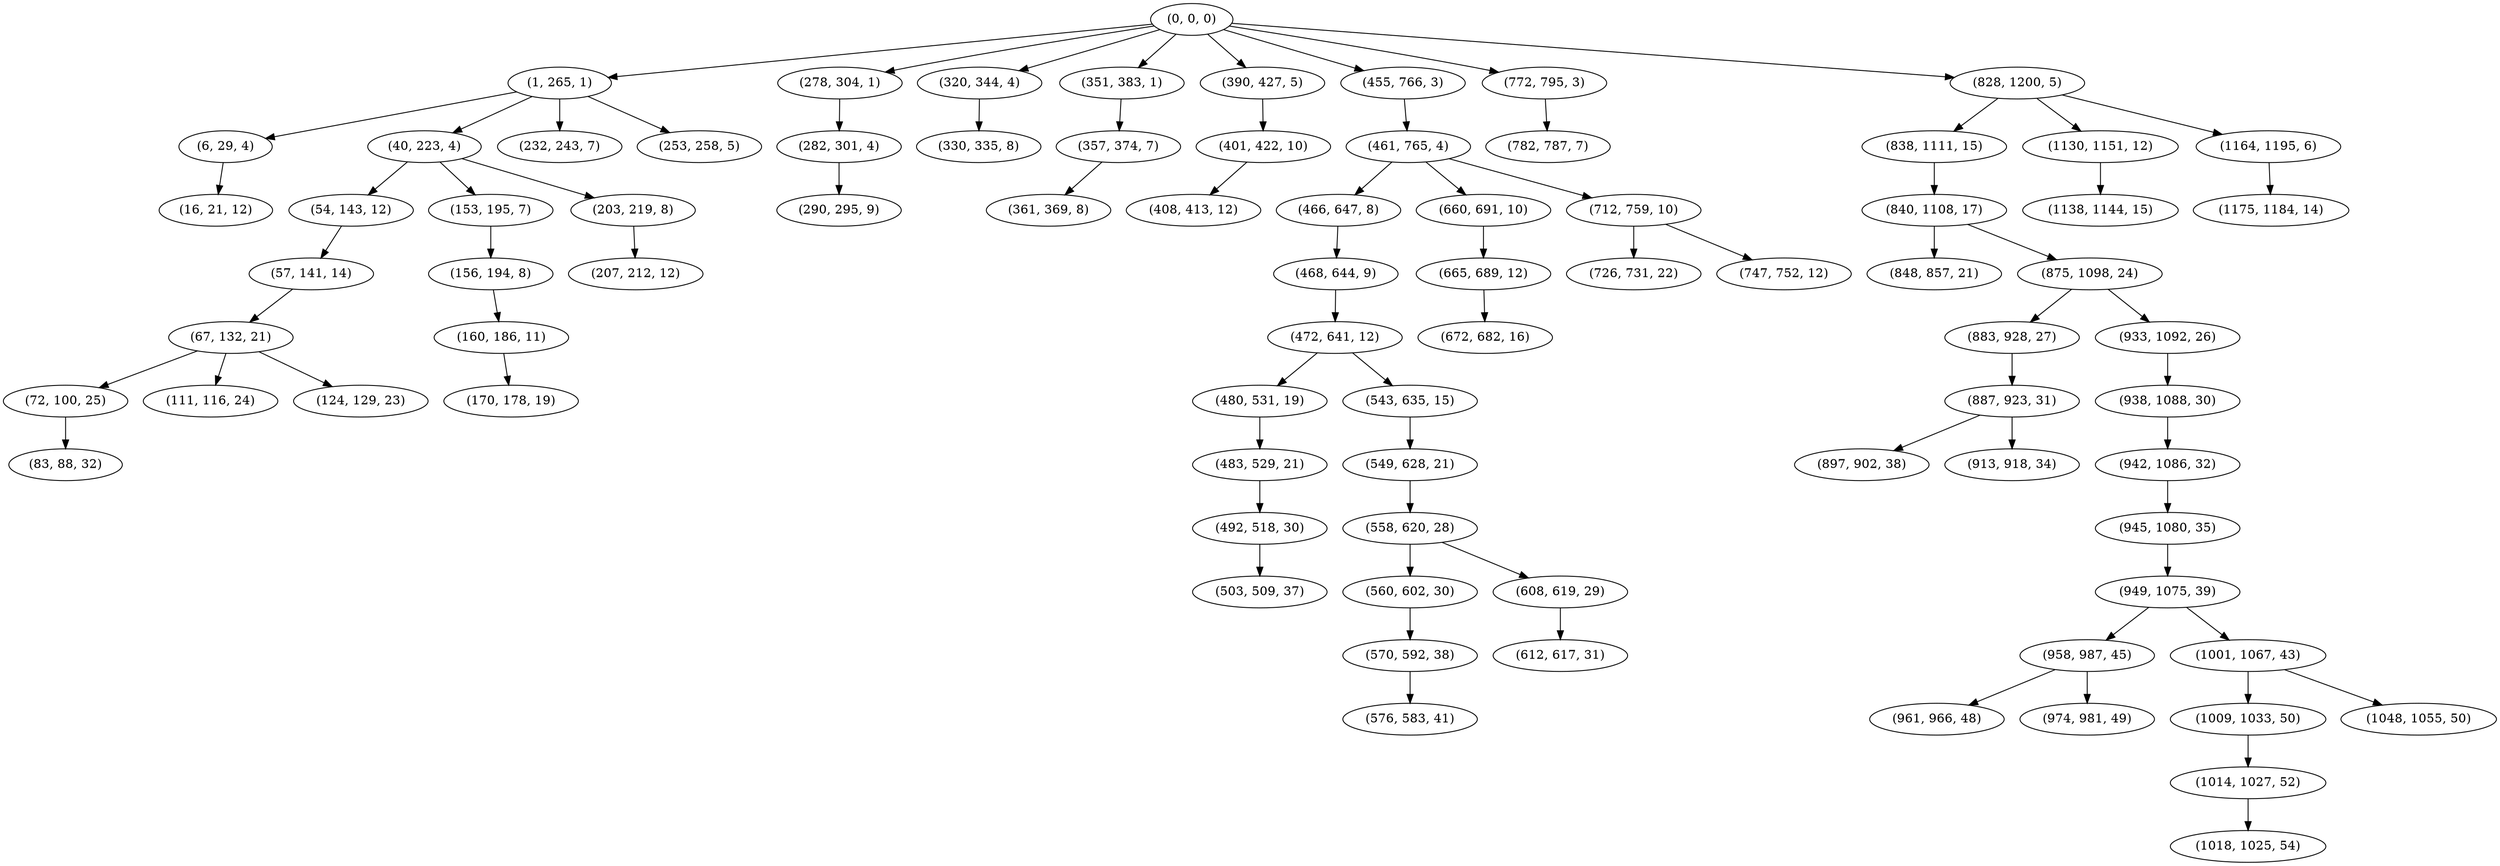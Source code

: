 digraph tree {
    "(0, 0, 0)";
    "(1, 265, 1)";
    "(6, 29, 4)";
    "(16, 21, 12)";
    "(40, 223, 4)";
    "(54, 143, 12)";
    "(57, 141, 14)";
    "(67, 132, 21)";
    "(72, 100, 25)";
    "(83, 88, 32)";
    "(111, 116, 24)";
    "(124, 129, 23)";
    "(153, 195, 7)";
    "(156, 194, 8)";
    "(160, 186, 11)";
    "(170, 178, 19)";
    "(203, 219, 8)";
    "(207, 212, 12)";
    "(232, 243, 7)";
    "(253, 258, 5)";
    "(278, 304, 1)";
    "(282, 301, 4)";
    "(290, 295, 9)";
    "(320, 344, 4)";
    "(330, 335, 8)";
    "(351, 383, 1)";
    "(357, 374, 7)";
    "(361, 369, 8)";
    "(390, 427, 5)";
    "(401, 422, 10)";
    "(408, 413, 12)";
    "(455, 766, 3)";
    "(461, 765, 4)";
    "(466, 647, 8)";
    "(468, 644, 9)";
    "(472, 641, 12)";
    "(480, 531, 19)";
    "(483, 529, 21)";
    "(492, 518, 30)";
    "(503, 509, 37)";
    "(543, 635, 15)";
    "(549, 628, 21)";
    "(558, 620, 28)";
    "(560, 602, 30)";
    "(570, 592, 38)";
    "(576, 583, 41)";
    "(608, 619, 29)";
    "(612, 617, 31)";
    "(660, 691, 10)";
    "(665, 689, 12)";
    "(672, 682, 16)";
    "(712, 759, 10)";
    "(726, 731, 22)";
    "(747, 752, 12)";
    "(772, 795, 3)";
    "(782, 787, 7)";
    "(828, 1200, 5)";
    "(838, 1111, 15)";
    "(840, 1108, 17)";
    "(848, 857, 21)";
    "(875, 1098, 24)";
    "(883, 928, 27)";
    "(887, 923, 31)";
    "(897, 902, 38)";
    "(913, 918, 34)";
    "(933, 1092, 26)";
    "(938, 1088, 30)";
    "(942, 1086, 32)";
    "(945, 1080, 35)";
    "(949, 1075, 39)";
    "(958, 987, 45)";
    "(961, 966, 48)";
    "(974, 981, 49)";
    "(1001, 1067, 43)";
    "(1009, 1033, 50)";
    "(1014, 1027, 52)";
    "(1018, 1025, 54)";
    "(1048, 1055, 50)";
    "(1130, 1151, 12)";
    "(1138, 1144, 15)";
    "(1164, 1195, 6)";
    "(1175, 1184, 14)";
    "(0, 0, 0)" -> "(1, 265, 1)";
    "(0, 0, 0)" -> "(278, 304, 1)";
    "(0, 0, 0)" -> "(320, 344, 4)";
    "(0, 0, 0)" -> "(351, 383, 1)";
    "(0, 0, 0)" -> "(390, 427, 5)";
    "(0, 0, 0)" -> "(455, 766, 3)";
    "(0, 0, 0)" -> "(772, 795, 3)";
    "(0, 0, 0)" -> "(828, 1200, 5)";
    "(1, 265, 1)" -> "(6, 29, 4)";
    "(1, 265, 1)" -> "(40, 223, 4)";
    "(1, 265, 1)" -> "(232, 243, 7)";
    "(1, 265, 1)" -> "(253, 258, 5)";
    "(6, 29, 4)" -> "(16, 21, 12)";
    "(40, 223, 4)" -> "(54, 143, 12)";
    "(40, 223, 4)" -> "(153, 195, 7)";
    "(40, 223, 4)" -> "(203, 219, 8)";
    "(54, 143, 12)" -> "(57, 141, 14)";
    "(57, 141, 14)" -> "(67, 132, 21)";
    "(67, 132, 21)" -> "(72, 100, 25)";
    "(67, 132, 21)" -> "(111, 116, 24)";
    "(67, 132, 21)" -> "(124, 129, 23)";
    "(72, 100, 25)" -> "(83, 88, 32)";
    "(153, 195, 7)" -> "(156, 194, 8)";
    "(156, 194, 8)" -> "(160, 186, 11)";
    "(160, 186, 11)" -> "(170, 178, 19)";
    "(203, 219, 8)" -> "(207, 212, 12)";
    "(278, 304, 1)" -> "(282, 301, 4)";
    "(282, 301, 4)" -> "(290, 295, 9)";
    "(320, 344, 4)" -> "(330, 335, 8)";
    "(351, 383, 1)" -> "(357, 374, 7)";
    "(357, 374, 7)" -> "(361, 369, 8)";
    "(390, 427, 5)" -> "(401, 422, 10)";
    "(401, 422, 10)" -> "(408, 413, 12)";
    "(455, 766, 3)" -> "(461, 765, 4)";
    "(461, 765, 4)" -> "(466, 647, 8)";
    "(461, 765, 4)" -> "(660, 691, 10)";
    "(461, 765, 4)" -> "(712, 759, 10)";
    "(466, 647, 8)" -> "(468, 644, 9)";
    "(468, 644, 9)" -> "(472, 641, 12)";
    "(472, 641, 12)" -> "(480, 531, 19)";
    "(472, 641, 12)" -> "(543, 635, 15)";
    "(480, 531, 19)" -> "(483, 529, 21)";
    "(483, 529, 21)" -> "(492, 518, 30)";
    "(492, 518, 30)" -> "(503, 509, 37)";
    "(543, 635, 15)" -> "(549, 628, 21)";
    "(549, 628, 21)" -> "(558, 620, 28)";
    "(558, 620, 28)" -> "(560, 602, 30)";
    "(558, 620, 28)" -> "(608, 619, 29)";
    "(560, 602, 30)" -> "(570, 592, 38)";
    "(570, 592, 38)" -> "(576, 583, 41)";
    "(608, 619, 29)" -> "(612, 617, 31)";
    "(660, 691, 10)" -> "(665, 689, 12)";
    "(665, 689, 12)" -> "(672, 682, 16)";
    "(712, 759, 10)" -> "(726, 731, 22)";
    "(712, 759, 10)" -> "(747, 752, 12)";
    "(772, 795, 3)" -> "(782, 787, 7)";
    "(828, 1200, 5)" -> "(838, 1111, 15)";
    "(828, 1200, 5)" -> "(1130, 1151, 12)";
    "(828, 1200, 5)" -> "(1164, 1195, 6)";
    "(838, 1111, 15)" -> "(840, 1108, 17)";
    "(840, 1108, 17)" -> "(848, 857, 21)";
    "(840, 1108, 17)" -> "(875, 1098, 24)";
    "(875, 1098, 24)" -> "(883, 928, 27)";
    "(875, 1098, 24)" -> "(933, 1092, 26)";
    "(883, 928, 27)" -> "(887, 923, 31)";
    "(887, 923, 31)" -> "(897, 902, 38)";
    "(887, 923, 31)" -> "(913, 918, 34)";
    "(933, 1092, 26)" -> "(938, 1088, 30)";
    "(938, 1088, 30)" -> "(942, 1086, 32)";
    "(942, 1086, 32)" -> "(945, 1080, 35)";
    "(945, 1080, 35)" -> "(949, 1075, 39)";
    "(949, 1075, 39)" -> "(958, 987, 45)";
    "(949, 1075, 39)" -> "(1001, 1067, 43)";
    "(958, 987, 45)" -> "(961, 966, 48)";
    "(958, 987, 45)" -> "(974, 981, 49)";
    "(1001, 1067, 43)" -> "(1009, 1033, 50)";
    "(1001, 1067, 43)" -> "(1048, 1055, 50)";
    "(1009, 1033, 50)" -> "(1014, 1027, 52)";
    "(1014, 1027, 52)" -> "(1018, 1025, 54)";
    "(1130, 1151, 12)" -> "(1138, 1144, 15)";
    "(1164, 1195, 6)" -> "(1175, 1184, 14)";
}
